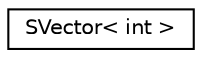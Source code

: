 digraph "Graphical Class Hierarchy"
{
 // LATEX_PDF_SIZE
  edge [fontname="Helvetica",fontsize="10",labelfontname="Helvetica",labelfontsize="10"];
  node [fontname="Helvetica",fontsize="10",shape=record];
  rankdir="LR";
  Node0 [label="SVector\< int \>",height=0.2,width=0.4,color="black", fillcolor="white", style="filled",URL="$classutil_1_1_s_vector.html",tooltip=" "];
}
